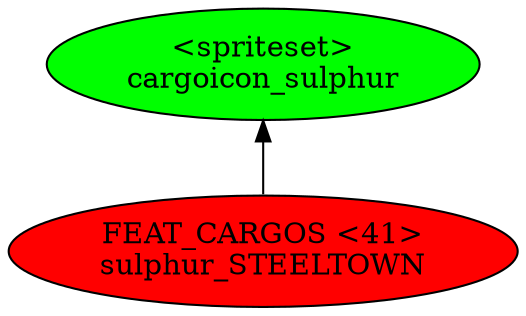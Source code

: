digraph {
rankdir="BT"
cargoicon_sulphur [fillcolor=green style="filled" label="<spriteset>\ncargoicon_sulphur"]
sulphur_STEELTOWN [fillcolor=red style="filled" label="FEAT_CARGOS <41>\nsulphur_STEELTOWN"]
sulphur_STEELTOWN->cargoicon_sulphur
}
